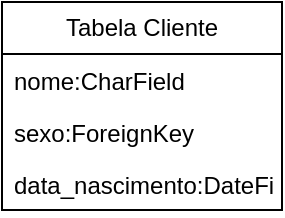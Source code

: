<mxfile version="24.3.1" type="device">
  <diagram name="Página-1" id="DlCKdFy2ozAE06H0Tg2q">
    <mxGraphModel dx="1626" dy="785" grid="0" gridSize="10" guides="1" tooltips="1" connect="1" arrows="1" fold="1" page="1" pageScale="1" pageWidth="827" pageHeight="1169" math="0" shadow="0">
      <root>
        <mxCell id="0" />
        <mxCell id="1" parent="0" />
        <mxCell id="oiKGBrWnsy-gNPOJQrya-1" value="Tabela Cliente" style="swimlane;fontStyle=0;childLayout=stackLayout;horizontal=1;startSize=26;fillColor=none;horizontalStack=0;resizeParent=1;resizeParentMax=0;resizeLast=0;collapsible=1;marginBottom=0;whiteSpace=wrap;html=1;" vertex="1" parent="1">
          <mxGeometry x="137" y="491" width="140" height="104" as="geometry" />
        </mxCell>
        <mxCell id="oiKGBrWnsy-gNPOJQrya-2" value="nome:CharField" style="text;strokeColor=none;fillColor=none;align=left;verticalAlign=top;spacingLeft=4;spacingRight=4;overflow=hidden;rotatable=0;points=[[0,0.5],[1,0.5]];portConstraint=eastwest;whiteSpace=wrap;html=1;" vertex="1" parent="oiKGBrWnsy-gNPOJQrya-1">
          <mxGeometry y="26" width="140" height="26" as="geometry" />
        </mxCell>
        <mxCell id="oiKGBrWnsy-gNPOJQrya-3" value="sexo:ForeignKey" style="text;strokeColor=none;fillColor=none;align=left;verticalAlign=top;spacingLeft=4;spacingRight=4;overflow=hidden;rotatable=0;points=[[0,0.5],[1,0.5]];portConstraint=eastwest;whiteSpace=wrap;html=1;" vertex="1" parent="oiKGBrWnsy-gNPOJQrya-1">
          <mxGeometry y="52" width="140" height="26" as="geometry" />
        </mxCell>
        <mxCell id="oiKGBrWnsy-gNPOJQrya-4" value="data_nascimento:DateField" style="text;strokeColor=none;fillColor=none;align=left;verticalAlign=top;spacingLeft=4;spacingRight=4;overflow=hidden;rotatable=0;points=[[0,0.5],[1,0.5]];portConstraint=eastwest;whiteSpace=wrap;html=1;" vertex="1" parent="oiKGBrWnsy-gNPOJQrya-1">
          <mxGeometry y="78" width="140" height="26" as="geometry" />
        </mxCell>
      </root>
    </mxGraphModel>
  </diagram>
</mxfile>

